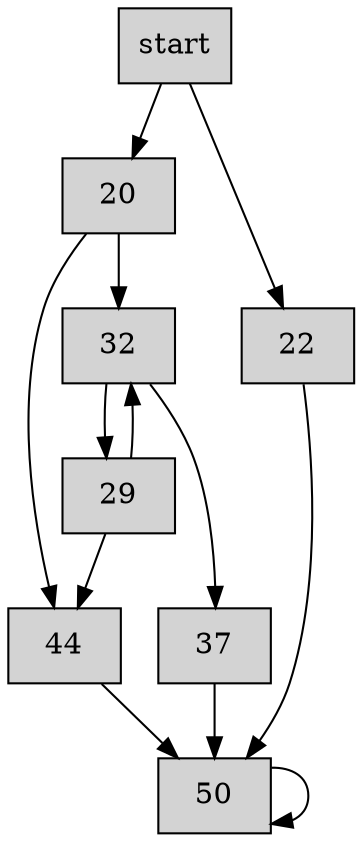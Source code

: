 digraph CFG {
    node[shape=box, style=filled];
    
    start[label="start"];
    bb20[label="20"];
    bb22[label="22"];
    bb29[label="29"];
    bb32[label="32"];
    bb37[label="37"];
    bb44[label="44"];
    bb50[label="50"];
    
    start -> bb22;
    start -> bb20;
    
    bb20 -> bb44;
    bb20 -> bb32;
    
    bb22 -> bb50;
    
    bb29 -> bb44;
    bb29 -> bb32;
    
    bb32 -> bb37;
    bb32 -> bb29;
    
    bb37 -> bb50;
    
    bb44 -> bb50;
    
    bb50 -> bb50[label=""];
}